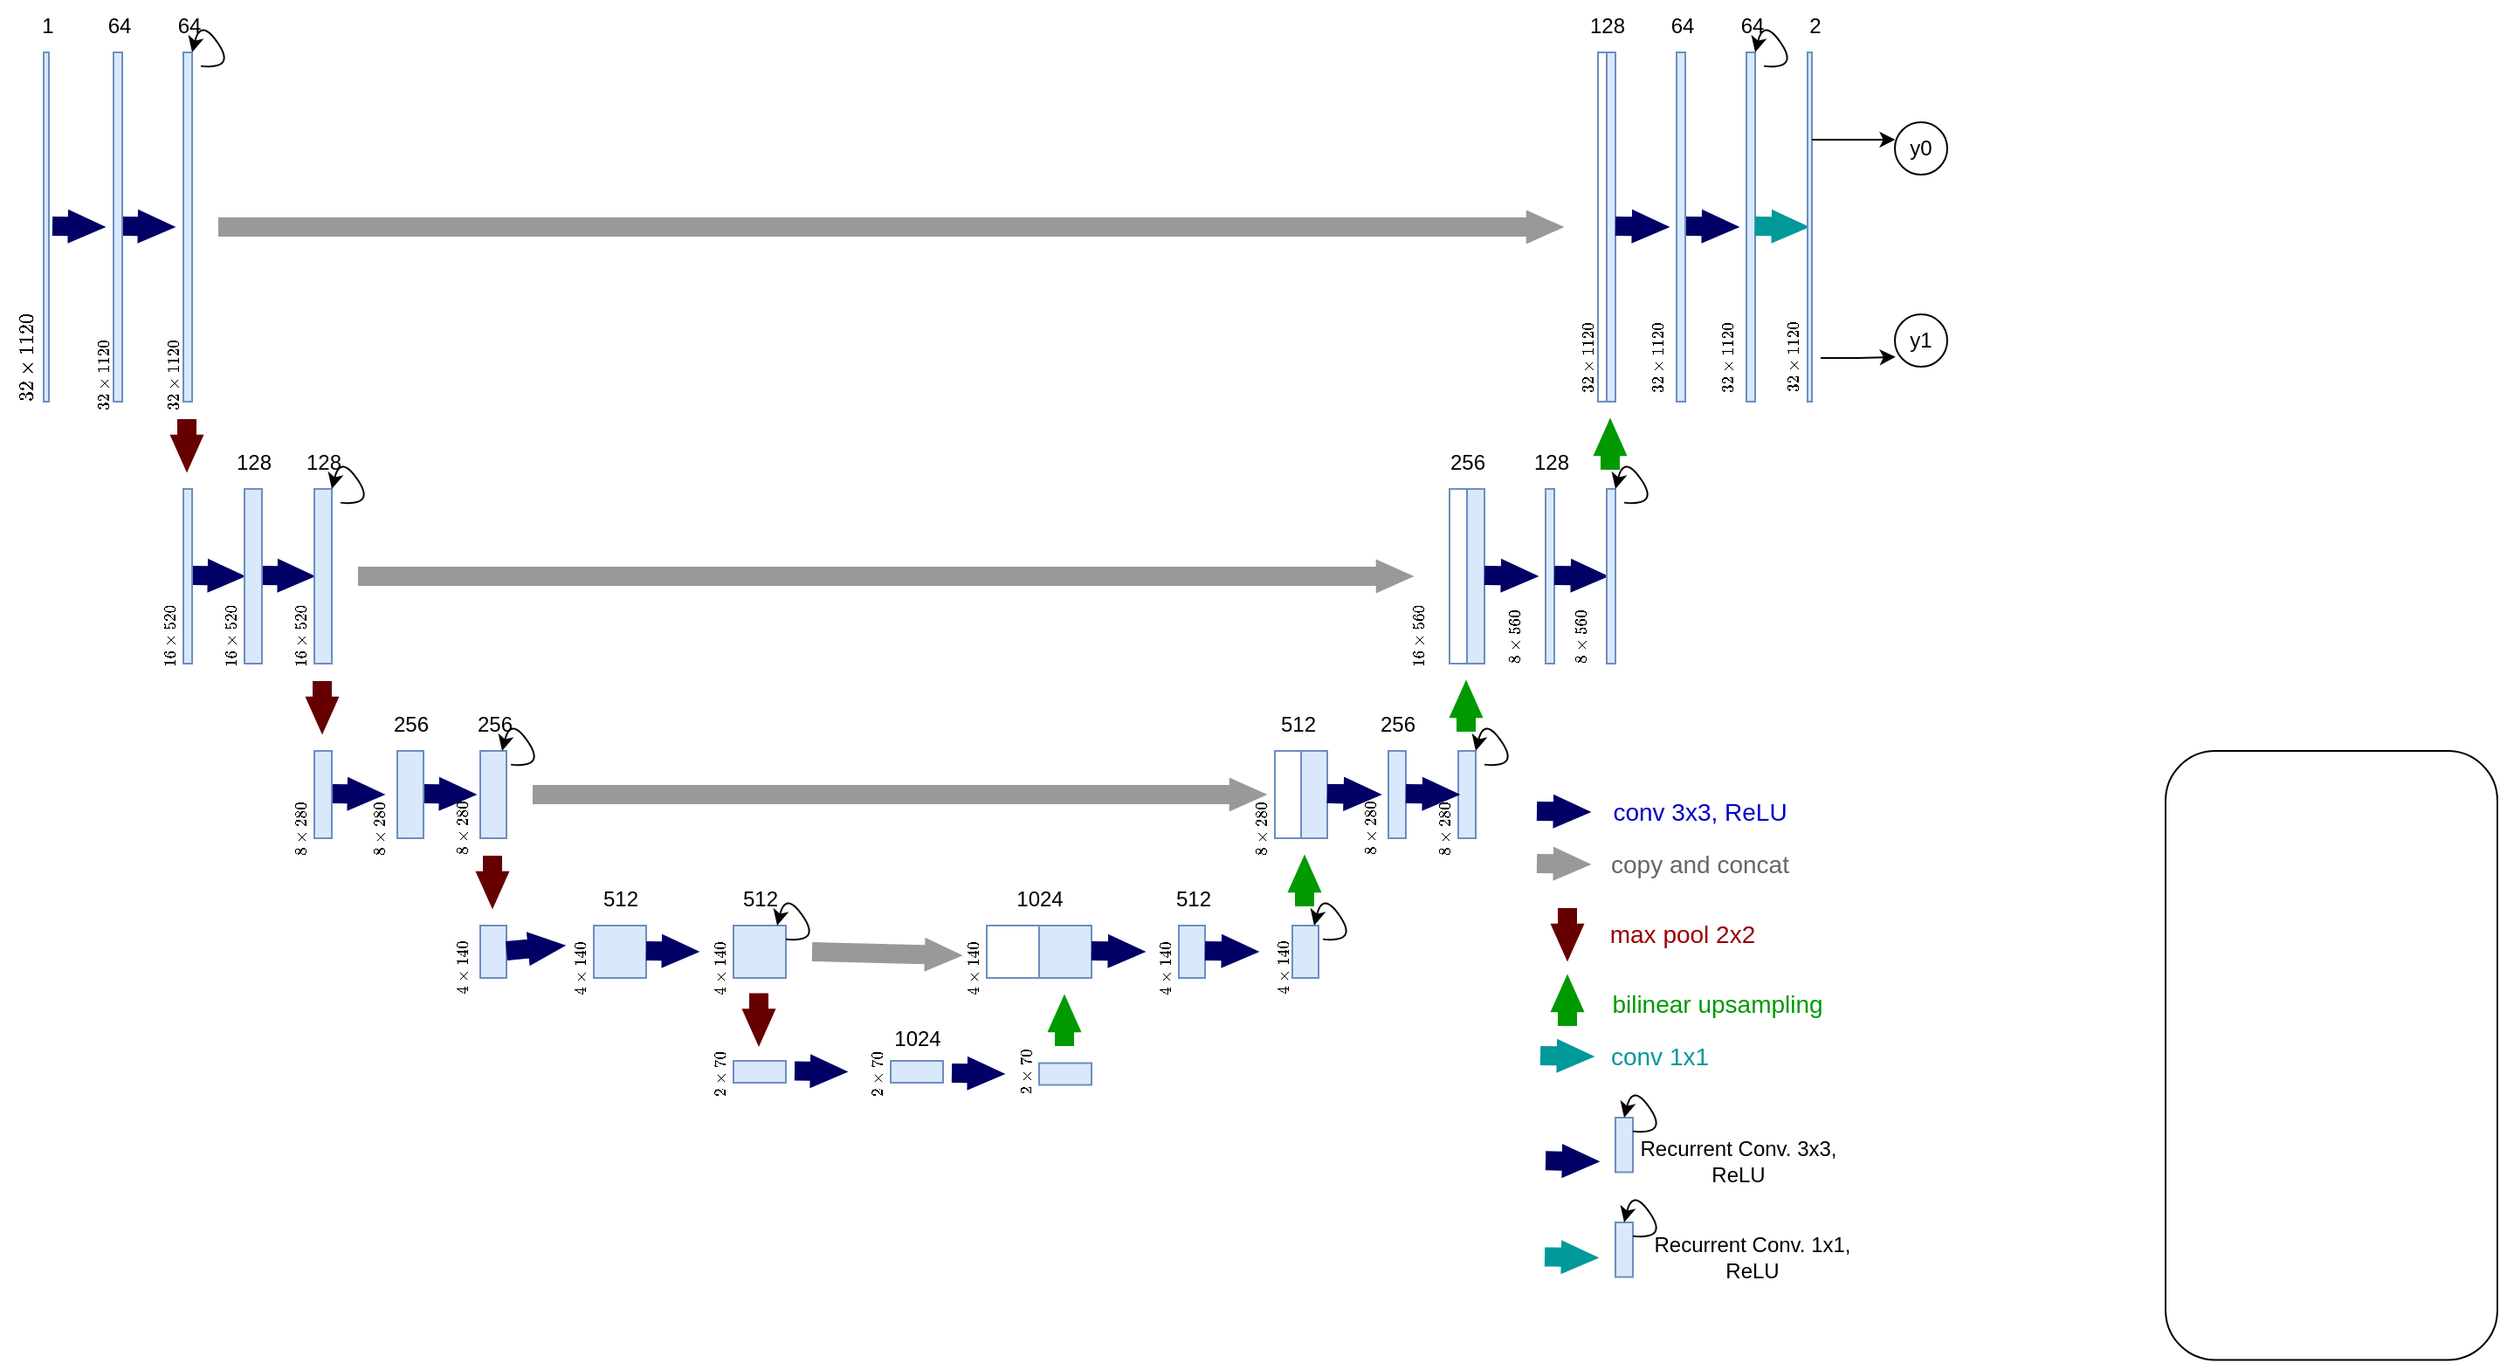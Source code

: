<mxfile>
    <diagram name="Page-1" id="Zg2J0i8kcsBhqcDElQuv">
        <mxGraphModel dx="1601" dy="1181" grid="1" gridSize="10" guides="1" tooltips="1" connect="1" arrows="1" fold="1" page="1" pageScale="1" pageWidth="850" pageHeight="1100" math="1" shadow="0">
            <root>
                <mxCell id="0"/>
                <mxCell id="1" parent="0"/>
                <mxCell id="kov3exJGOiLsOatTBzYe-4" value="&lt;font style=&quot;font-size: 10px;&quot;&gt;$$32 \times 1120$$&lt;/font&gt;" style="text;html=1;align=center;verticalAlign=middle;resizable=0;points=[];autosize=1;strokeColor=none;fillColor=none;rotation=-90;" parent="1" vertex="1">
                    <mxGeometry x="-5" y="240" width="110" height="30" as="geometry"/>
                </mxCell>
                <mxCell id="kov3exJGOiLsOatTBzYe-5" value="1" style="text;html=1;align=center;verticalAlign=middle;resizable=0;points=[];autosize=1;strokeColor=none;fillColor=none;rotation=0;" parent="1" vertex="1">
                    <mxGeometry x="46.5" y="50" width="30" height="30" as="geometry"/>
                </mxCell>
                <mxCell id="kov3exJGOiLsOatTBzYe-10" value="" style="shape=flexArrow;endArrow=classic;html=1;rounded=0;fillColor=#000066;strokeColor=#000066;endWidth=7;endSize=6.38;" parent="1" edge="1">
                    <mxGeometry width="50" height="50" relative="1" as="geometry">
                        <mxPoint x="65" y="179.5" as="sourcePoint"/>
                        <mxPoint x="95" y="180" as="targetPoint"/>
                    </mxGeometry>
                </mxCell>
                <mxCell id="kov3exJGOiLsOatTBzYe-54" value="" style="shape=flexArrow;endArrow=classic;html=1;rounded=0;fillColor=#000066;strokeColor=#000066;endWidth=7;endSize=6.38;entryX=0;entryY=0.5;entryDx=0;entryDy=0;" parent="1" edge="1">
                    <mxGeometry width="50" height="50" relative="1" as="geometry">
                        <mxPoint x="145" y="379.5" as="sourcePoint"/>
                        <mxPoint x="175" y="380" as="targetPoint"/>
                    </mxGeometry>
                </mxCell>
                <mxCell id="kov3exJGOiLsOatTBzYe-59" value="" style="shape=flexArrow;endArrow=classic;html=1;rounded=0;fillColor=#000066;strokeColor=#000066;endWidth=7;endSize=6.38;entryX=0;entryY=0.5;entryDx=0;entryDy=0;" parent="1" edge="1">
                    <mxGeometry width="50" height="50" relative="1" as="geometry">
                        <mxPoint x="225" y="504.5" as="sourcePoint"/>
                        <mxPoint x="255" y="505" as="targetPoint"/>
                    </mxGeometry>
                </mxCell>
                <mxCell id="kov3exJGOiLsOatTBzYe-63" value="" style="shape=flexArrow;endArrow=classic;html=1;rounded=0;fillColor=#660000;strokeColor=#660000;endWidth=7;endSize=6.38;" parent="1" edge="1">
                    <mxGeometry width="50" height="50" relative="1" as="geometry">
                        <mxPoint x="142" y="290" as="sourcePoint"/>
                        <mxPoint x="142" y="320" as="targetPoint"/>
                    </mxGeometry>
                </mxCell>
                <mxCell id="kov3exJGOiLsOatTBzYe-64" value="" style="shape=flexArrow;endArrow=classic;html=1;rounded=0;fillColor=#660000;strokeColor=#660000;endWidth=7;endSize=6.38;" parent="1" edge="1">
                    <mxGeometry width="50" height="50" relative="1" as="geometry">
                        <mxPoint x="219.5" y="440" as="sourcePoint"/>
                        <mxPoint x="219.5" y="470" as="targetPoint"/>
                    </mxGeometry>
                </mxCell>
                <mxCell id="kov3exJGOiLsOatTBzYe-65" value="" style="shape=flexArrow;endArrow=classic;html=1;rounded=0;fillColor=#660000;strokeColor=#660000;endWidth=7;endSize=6.38;" parent="1" edge="1">
                    <mxGeometry width="50" height="50" relative="1" as="geometry">
                        <mxPoint x="317" y="540" as="sourcePoint"/>
                        <mxPoint x="317" y="570" as="targetPoint"/>
                    </mxGeometry>
                </mxCell>
                <mxCell id="kov3exJGOiLsOatTBzYe-66" value="" style="shape=flexArrow;endArrow=classic;html=1;rounded=0;fillColor=#660000;strokeColor=#660000;endWidth=7;endSize=6.38;" parent="1" edge="1">
                    <mxGeometry width="50" height="50" relative="1" as="geometry">
                        <mxPoint x="469.5" y="618.75" as="sourcePoint"/>
                        <mxPoint x="469.5" y="648.75" as="targetPoint"/>
                    </mxGeometry>
                </mxCell>
                <mxCell id="kov3exJGOiLsOatTBzYe-67" value="" style="shape=flexArrow;endArrow=classic;html=1;rounded=0;fillColor=#000066;strokeColor=#000066;endWidth=7;endSize=6.38;entryX=0;entryY=0.5;entryDx=0;entryDy=0;" parent="1" edge="1">
                    <mxGeometry width="50" height="50" relative="1" as="geometry">
                        <mxPoint x="535" y="663.75" as="sourcePoint"/>
                        <mxPoint x="535" y="663.75" as="targetPoint"/>
                    </mxGeometry>
                </mxCell>
                <mxCell id="kov3exJGOiLsOatTBzYe-76" value="" style="shape=flexArrow;endArrow=classic;html=1;rounded=0;fillColor=#999999;strokeColor=#999999;endWidth=7;endSize=6.38;" parent="1" edge="1">
                    <mxGeometry width="50" height="50" relative="1" as="geometry">
                        <mxPoint x="160" y="180" as="sourcePoint"/>
                        <mxPoint x="930" y="180" as="targetPoint"/>
                    </mxGeometry>
                </mxCell>
                <mxCell id="kov3exJGOiLsOatTBzYe-77" value="64" style="text;html=1;align=center;verticalAlign=middle;resizable=0;points=[];autosize=1;strokeColor=none;fillColor=none;rotation=0;" parent="1" vertex="1">
                    <mxGeometry x="122.5" y="50" width="40" height="30" as="geometry"/>
                </mxCell>
                <mxCell id="kov3exJGOiLsOatTBzYe-89" value="128" style="text;html=1;align=center;verticalAlign=middle;resizable=0;points=[];autosize=1;strokeColor=none;fillColor=none;rotation=0;" parent="1" vertex="1">
                    <mxGeometry x="160" y="300" width="40" height="30" as="geometry"/>
                </mxCell>
                <mxCell id="kov3exJGOiLsOatTBzYe-91" value="&lt;div&gt;&lt;font style=&quot;font-size: 8px;&quot;&gt;$$16 \times 520$$&lt;/font&gt;&lt;br&gt;&lt;/div&gt;" style="text;html=1;align=center;verticalAlign=middle;resizable=0;points=[];autosize=1;strokeColor=none;fillColor=none;rotation=-90;" parent="1" vertex="1">
                    <mxGeometry x="95" y="400" width="90" height="30" as="geometry"/>
                </mxCell>
                <mxCell id="kov3exJGOiLsOatTBzYe-92" value="&lt;div&gt;&lt;font style=&quot;font-size: 8px;&quot;&gt;$$8 \times 280$$&lt;/font&gt;&lt;br&gt;&lt;/div&gt;" style="text;html=1;align=center;verticalAlign=middle;resizable=0;points=[];autosize=1;strokeColor=none;fillColor=none;rotation=-90;" parent="1" vertex="1">
                    <mxGeometry x="175" y="510" width="80" height="30" as="geometry"/>
                </mxCell>
                <mxCell id="kov3exJGOiLsOatTBzYe-93" value="256" style="text;html=1;align=center;verticalAlign=middle;resizable=0;points=[];autosize=1;strokeColor=none;fillColor=none;rotation=0;" parent="1" vertex="1">
                    <mxGeometry x="250" y="450" width="40" height="30" as="geometry"/>
                </mxCell>
                <mxCell id="kov3exJGOiLsOatTBzYe-94" value="&lt;div&gt;&lt;font style=&quot;font-size: 8px;&quot;&gt;$$4 \times 140$$&lt;/font&gt;&lt;br&gt;&lt;/div&gt;" style="text;html=1;align=center;verticalAlign=middle;resizable=0;points=[];autosize=1;strokeColor=none;fillColor=none;rotation=-90;" parent="1" vertex="1">
                    <mxGeometry x="267.5" y="590" width="80" height="30" as="geometry"/>
                </mxCell>
                <mxCell id="kov3exJGOiLsOatTBzYe-95" value="512" style="text;html=1;align=center;verticalAlign=middle;resizable=0;points=[];autosize=1;strokeColor=none;fillColor=none;rotation=0;" parent="1" vertex="1">
                    <mxGeometry x="450" y="550" width="40" height="30" as="geometry"/>
                </mxCell>
                <mxCell id="kov3exJGOiLsOatTBzYe-96" value="&lt;div&gt;&lt;font style=&quot;font-size: 8px;&quot;&gt;$$2 \times 70$$&lt;/font&gt;&lt;br&gt;&lt;/div&gt;" style="text;html=1;align=center;verticalAlign=middle;resizable=0;points=[];autosize=1;strokeColor=none;fillColor=none;rotation=-90;" parent="1" vertex="1">
                    <mxGeometry x="415" y="650" width="80" height="30" as="geometry"/>
                </mxCell>
                <mxCell id="kov3exJGOiLsOatTBzYe-101" value="" style="shape=flexArrow;endArrow=classic;html=1;rounded=0;fillColor=#009900;strokeColor=#009900;endWidth=7;endSize=6.38;" parent="1" edge="1">
                    <mxGeometry width="50" height="50" relative="1" as="geometry">
                        <mxPoint x="644.5" y="649" as="sourcePoint"/>
                        <mxPoint x="644.5" y="620" as="targetPoint"/>
                    </mxGeometry>
                </mxCell>
                <mxCell id="kov3exJGOiLsOatTBzYe-102" value="" style="shape=flexArrow;endArrow=classic;html=1;rounded=0;fillColor=#999999;strokeColor=#999999;endWidth=7;endSize=6.38;entryX=0.889;entryY=0.133;entryDx=0;entryDy=0;entryPerimeter=0;" parent="1" target="kov3exJGOiLsOatTBzYe-297" edge="1">
                    <mxGeometry width="50" height="50" relative="1" as="geometry">
                        <mxPoint x="240" y="380" as="sourcePoint"/>
                        <mxPoint x="665" y="380" as="targetPoint"/>
                    </mxGeometry>
                </mxCell>
                <mxCell id="kov3exJGOiLsOatTBzYe-103" value="" style="shape=flexArrow;endArrow=classic;html=1;rounded=0;fillColor=#999999;strokeColor=#999999;endWidth=7;endSize=6.38;" parent="1" edge="1">
                    <mxGeometry width="50" height="50" relative="1" as="geometry">
                        <mxPoint x="340" y="505" as="sourcePoint"/>
                        <mxPoint x="760" y="505" as="targetPoint"/>
                    </mxGeometry>
                </mxCell>
                <mxCell id="kov3exJGOiLsOatTBzYe-104" value="" style="shape=flexArrow;endArrow=classic;html=1;rounded=0;fillColor=#999999;strokeColor=#999999;endWidth=7;endSize=6.38;entryX=0.598;entryY=0.02;entryDx=0;entryDy=0;entryPerimeter=0;" parent="1" target="kov3exJGOiLsOatTBzYe-231" edge="1">
                    <mxGeometry width="50" height="50" relative="1" as="geometry">
                        <mxPoint x="500" y="595" as="sourcePoint"/>
                        <mxPoint x="585" y="601" as="targetPoint"/>
                    </mxGeometry>
                </mxCell>
                <mxCell id="kov3exJGOiLsOatTBzYe-112" value="128" style="text;html=1;align=center;verticalAlign=middle;resizable=0;points=[];autosize=1;strokeColor=none;fillColor=none;rotation=0;" parent="1" vertex="1">
                    <mxGeometry x="200" y="300" width="40" height="30" as="geometry"/>
                </mxCell>
                <mxCell id="kov3exJGOiLsOatTBzYe-114" value="" style="rounded=0;whiteSpace=wrap;html=1;fillColor=#dae8fc;strokeColor=#6c8ebf;" parent="1" vertex="1">
                    <mxGeometry x="60" y="80" width="3" height="200" as="geometry"/>
                </mxCell>
                <mxCell id="kov3exJGOiLsOatTBzYe-116" value="&lt;font style=&quot;font-size: 8px;&quot;&gt;$$32 \times 1120$$&lt;/font&gt;" style="text;html=1;align=center;verticalAlign=middle;resizable=0;points=[];autosize=1;strokeColor=none;fillColor=none;rotation=-90;" parent="1" vertex="1">
                    <mxGeometry x="50" y="250" width="90" height="30" as="geometry"/>
                </mxCell>
                <mxCell id="kov3exJGOiLsOatTBzYe-117" value="" style="shape=flexArrow;endArrow=classic;html=1;rounded=0;fillColor=#000066;strokeColor=#000066;endWidth=7;endSize=6.38;" parent="1" edge="1">
                    <mxGeometry width="50" height="50" relative="1" as="geometry">
                        <mxPoint x="105" y="179.5" as="sourcePoint"/>
                        <mxPoint x="135" y="180" as="targetPoint"/>
                    </mxGeometry>
                </mxCell>
                <mxCell id="kov3exJGOiLsOatTBzYe-118" value="" style="rounded=0;whiteSpace=wrap;html=1;fillColor=#dae8fc;strokeColor=#6c8ebf;" parent="1" vertex="1">
                    <mxGeometry x="100" y="80" width="5" height="200" as="geometry"/>
                </mxCell>
                <mxCell id="kov3exJGOiLsOatTBzYe-146" value="" style="rounded=0;whiteSpace=wrap;html=1;fillColor=#FFFFFF;strokeColor=#6c8ebf;" parent="1" vertex="1">
                    <mxGeometry x="950" y="80" width="5" height="200" as="geometry"/>
                </mxCell>
                <mxCell id="kov3exJGOiLsOatTBzYe-147" value="&lt;font style=&quot;font-size: 8px;&quot;&gt;$$32 \times 1120$$&lt;/font&gt;" style="text;html=1;align=center;verticalAlign=middle;resizable=0;points=[];autosize=1;strokeColor=none;fillColor=none;rotation=-90;" parent="1" vertex="1">
                    <mxGeometry x="90" y="250" width="90" height="30" as="geometry"/>
                </mxCell>
                <mxCell id="kov3exJGOiLsOatTBzYe-148" value="" style="shape=flexArrow;endArrow=classic;html=1;rounded=0;fillColor=#000066;strokeColor=#000066;endWidth=7;endSize=6.38;entryX=0;entryY=0.5;entryDx=0;entryDy=0;" parent="1" edge="1">
                    <mxGeometry width="50" height="50" relative="1" as="geometry">
                        <mxPoint x="185" y="379.5" as="sourcePoint"/>
                        <mxPoint x="215" y="380" as="targetPoint"/>
                    </mxGeometry>
                </mxCell>
                <mxCell id="kov3exJGOiLsOatTBzYe-149" value="" style="rounded=0;whiteSpace=wrap;html=1;fillColor=#dae8fc;strokeColor=#6c8ebf;" parent="1" vertex="1">
                    <mxGeometry x="175" y="330" width="10" height="100" as="geometry"/>
                </mxCell>
                <mxCell id="kov3exJGOiLsOatTBzYe-150" value="&lt;div&gt;&lt;font style=&quot;font-size: 8px;&quot;&gt;$$16 \times 520$$&lt;/font&gt;&lt;br&gt;&lt;/div&gt;" style="text;html=1;align=center;verticalAlign=middle;resizable=0;points=[];autosize=1;strokeColor=none;fillColor=none;rotation=-90;" parent="1" vertex="1">
                    <mxGeometry x="130" y="400" width="90" height="30" as="geometry"/>
                </mxCell>
                <mxCell id="kov3exJGOiLsOatTBzYe-152" value="" style="rounded=0;whiteSpace=wrap;html=1;fillColor=#dae8fc;strokeColor=#6c8ebf;" parent="1" vertex="1">
                    <mxGeometry x="830" y="480" width="10" height="50" as="geometry"/>
                </mxCell>
                <mxCell id="kov3exJGOiLsOatTBzYe-153" value="&lt;div&gt;&lt;font style=&quot;font-size: 8px;&quot;&gt;$$16 \times 520$$&lt;/font&gt;&lt;br&gt;&lt;/div&gt;" style="text;html=1;align=center;verticalAlign=middle;resizable=0;points=[];autosize=1;strokeColor=none;fillColor=none;rotation=-90;" parent="1" vertex="1">
                    <mxGeometry x="170" y="400" width="90" height="30" as="geometry"/>
                </mxCell>
                <mxCell id="kov3exJGOiLsOatTBzYe-168" value="" style="shape=flexArrow;endArrow=classic;html=1;rounded=0;fillColor=#000066;strokeColor=#000066;endWidth=7;endSize=6.38;entryX=0;entryY=0.5;entryDx=0;entryDy=0;" parent="1" edge="1">
                    <mxGeometry width="50" height="50" relative="1" as="geometry">
                        <mxPoint x="277.5" y="504.5" as="sourcePoint"/>
                        <mxPoint x="307.5" y="505" as="targetPoint"/>
                    </mxGeometry>
                </mxCell>
                <mxCell id="kov3exJGOiLsOatTBzYe-169" value="" style="rounded=0;whiteSpace=wrap;html=1;fillColor=#dae8fc;strokeColor=#6c8ebf;" parent="1" vertex="1">
                    <mxGeometry x="262.5" y="480" width="15" height="50" as="geometry"/>
                </mxCell>
                <mxCell id="kov3exJGOiLsOatTBzYe-172" value="256" style="text;html=1;align=center;verticalAlign=middle;resizable=0;points=[];autosize=1;strokeColor=none;fillColor=none;rotation=0;" parent="1" vertex="1">
                    <mxGeometry x="297.5" y="450" width="40" height="30" as="geometry"/>
                </mxCell>
                <mxCell id="kov3exJGOiLsOatTBzYe-173" value="&lt;div&gt;&lt;font style=&quot;font-size: 8px;&quot;&gt;$$8 \times 280$$&lt;/font&gt;&lt;br&gt;&lt;/div&gt;" style="text;html=1;align=center;verticalAlign=middle;resizable=0;points=[];autosize=1;strokeColor=none;fillColor=none;rotation=-90;" parent="1" vertex="1">
                    <mxGeometry x="220" y="510" width="80" height="30" as="geometry"/>
                </mxCell>
                <mxCell id="kov3exJGOiLsOatTBzYe-176" value="" style="rounded=0;whiteSpace=wrap;html=1;fillColor=#dae8fc;strokeColor=#6c8ebf;" parent="1" vertex="1">
                    <mxGeometry x="140" y="330" width="5" height="100" as="geometry"/>
                </mxCell>
                <mxCell id="kov3exJGOiLsOatTBzYe-177" value="" style="rounded=0;whiteSpace=wrap;html=1;fillColor=#dae8fc;strokeColor=#6c8ebf;" parent="1" vertex="1">
                    <mxGeometry x="215" y="480" width="10" height="50" as="geometry"/>
                </mxCell>
                <mxCell id="kov3exJGOiLsOatTBzYe-189" value="&lt;div&gt;&lt;font style=&quot;font-size: 8px;&quot;&gt;$$8 \times 280$$&lt;/font&gt;&lt;br&gt;&lt;/div&gt;" style="text;html=1;align=center;verticalAlign=middle;resizable=0;points=[];autosize=1;strokeColor=none;fillColor=none;rotation=-90;" parent="1" vertex="1">
                    <mxGeometry x="267.5" y="510" width="80" height="30" as="geometry"/>
                </mxCell>
                <mxCell id="kov3exJGOiLsOatTBzYe-190" value="" style="rounded=0;whiteSpace=wrap;html=1;fillColor=#dae8fc;strokeColor=#6c8ebf;" parent="1" vertex="1">
                    <mxGeometry x="310" y="480" width="15" height="50" as="geometry"/>
                </mxCell>
                <mxCell id="kov3exJGOiLsOatTBzYe-191" value="64" style="text;html=1;align=center;verticalAlign=middle;resizable=0;points=[];autosize=1;strokeColor=none;fillColor=none;rotation=0;" parent="1" vertex="1">
                    <mxGeometry x="82.5" y="50" width="40" height="30" as="geometry"/>
                </mxCell>
                <mxCell id="kov3exJGOiLsOatTBzYe-192" value="" style="rounded=0;whiteSpace=wrap;html=1;fillColor=#dae8fc;strokeColor=#6c8ebf;" parent="1" vertex="1">
                    <mxGeometry x="310" y="580" width="15" height="30" as="geometry"/>
                </mxCell>
                <mxCell id="kov3exJGOiLsOatTBzYe-45" value="" style="rounded=0;whiteSpace=wrap;html=1;fillColor=#dae8fc;strokeColor=#6c8ebf;" parent="1" vertex="1">
                    <mxGeometry x="375" y="580" width="30" height="30" as="geometry"/>
                </mxCell>
                <mxCell id="kov3exJGOiLsOatTBzYe-195" value="" style="shape=flexArrow;endArrow=classic;html=1;rounded=0;fillColor=#000066;strokeColor=#000066;endWidth=7;endSize=6.38;entryX=0.67;entryY=-0.053;entryDx=0;entryDy=0;entryPerimeter=0;" parent="1" target="kov3exJGOiLsOatTBzYe-260" edge="1">
                    <mxGeometry width="50" height="50" relative="1" as="geometry">
                        <mxPoint x="325" y="594.5" as="sourcePoint"/>
                        <mxPoint x="355" y="595" as="targetPoint"/>
                    </mxGeometry>
                </mxCell>
                <mxCell id="kov3exJGOiLsOatTBzYe-197" value="" style="shape=flexArrow;endArrow=classic;html=1;rounded=0;fillColor=#000066;strokeColor=#000066;endWidth=7;endSize=6.38;entryX=0;entryY=0.5;entryDx=0;entryDy=0;" parent="1" edge="1">
                    <mxGeometry width="50" height="50" relative="1" as="geometry">
                        <mxPoint x="405" y="594.5" as="sourcePoint"/>
                        <mxPoint x="435" y="595" as="targetPoint"/>
                    </mxGeometry>
                </mxCell>
                <mxCell id="kov3exJGOiLsOatTBzYe-198" value="512" style="text;html=1;align=center;verticalAlign=middle;resizable=0;points=[];autosize=1;strokeColor=none;fillColor=none;rotation=0;" parent="1" vertex="1">
                    <mxGeometry x="370" y="550" width="40" height="30" as="geometry"/>
                </mxCell>
                <mxCell id="kov3exJGOiLsOatTBzYe-200" value="" style="rounded=0;whiteSpace=wrap;html=1;fillColor=#dae8fc;strokeColor=#6c8ebf;" parent="1" vertex="1">
                    <mxGeometry x="455" y="657.5" width="30" height="12.5" as="geometry"/>
                </mxCell>
                <mxCell id="kov3exJGOiLsOatTBzYe-215" value="" style="shape=flexArrow;endArrow=classic;html=1;rounded=0;fillColor=#000066;strokeColor=#000066;endWidth=7;endSize=6.38;entryX=0;entryY=0.5;entryDx=0;entryDy=0;" parent="1" edge="1">
                    <mxGeometry width="50" height="50" relative="1" as="geometry">
                        <mxPoint x="490" y="663.25" as="sourcePoint"/>
                        <mxPoint x="520" y="663.75" as="targetPoint"/>
                    </mxGeometry>
                </mxCell>
                <mxCell id="kov3exJGOiLsOatTBzYe-219" value="" style="shape=flexArrow;endArrow=classic;html=1;rounded=0;fillColor=#000066;strokeColor=#000066;endWidth=7;endSize=6.38;entryX=0;entryY=0.5;entryDx=0;entryDy=0;" parent="1" edge="1">
                    <mxGeometry width="50" height="50" relative="1" as="geometry">
                        <mxPoint x="625" y="661.88" as="sourcePoint"/>
                        <mxPoint x="625" y="661.88" as="targetPoint"/>
                    </mxGeometry>
                </mxCell>
                <mxCell id="kov3exJGOiLsOatTBzYe-220" value="" style="rounded=0;whiteSpace=wrap;html=1;fillColor=#dae8fc;strokeColor=#6c8ebf;" parent="1" vertex="1">
                    <mxGeometry x="545" y="657.5" width="30" height="12.5" as="geometry"/>
                </mxCell>
                <mxCell id="kov3exJGOiLsOatTBzYe-221" value="" style="shape=flexArrow;endArrow=classic;html=1;rounded=0;fillColor=#000066;strokeColor=#000066;endWidth=7;endSize=6.38;entryX=0;entryY=0.5;entryDx=0;entryDy=0;" parent="1" edge="1">
                    <mxGeometry width="50" height="50" relative="1" as="geometry">
                        <mxPoint x="580" y="664.5" as="sourcePoint"/>
                        <mxPoint x="610" y="665" as="targetPoint"/>
                    </mxGeometry>
                </mxCell>
                <mxCell id="kov3exJGOiLsOatTBzYe-226" value="" style="rounded=0;whiteSpace=wrap;html=1;fillColor=#dae8fc;strokeColor=#6c8ebf;" parent="1" vertex="1">
                    <mxGeometry x="630" y="658.75" width="30" height="12.5" as="geometry"/>
                </mxCell>
                <mxCell id="kov3exJGOiLsOatTBzYe-228" value="1024" style="text;html=1;align=center;verticalAlign=middle;resizable=0;points=[];autosize=1;strokeColor=none;fillColor=none;rotation=0;" parent="1" vertex="1">
                    <mxGeometry x="535" y="630" width="50" height="30" as="geometry"/>
                </mxCell>
                <mxCell id="kov3exJGOiLsOatTBzYe-231" value="&lt;div&gt;&lt;font style=&quot;font-size: 8px;&quot;&gt;$$4 \times 140$$&lt;/font&gt;&lt;br&gt;&lt;/div&gt;" style="text;html=1;align=center;verticalAlign=middle;resizable=0;points=[];autosize=1;strokeColor=none;fillColor=none;rotation=-90;" parent="1" vertex="1">
                    <mxGeometry x="560" y="590" width="80" height="30" as="geometry"/>
                </mxCell>
                <mxCell id="kov3exJGOiLsOatTBzYe-233" value="" style="rounded=0;whiteSpace=wrap;html=1;fillColor=#FFFFFF;strokeColor=#6c8ebf;" parent="1" vertex="1">
                    <mxGeometry x="600" y="580" width="30" height="30" as="geometry"/>
                </mxCell>
                <mxCell id="kov3exJGOiLsOatTBzYe-243" value="1024" style="text;html=1;align=center;verticalAlign=middle;resizable=0;points=[];autosize=1;strokeColor=none;fillColor=none;rotation=0;" parent="1" vertex="1">
                    <mxGeometry x="605" y="550" width="50" height="30" as="geometry"/>
                </mxCell>
                <mxCell id="kov3exJGOiLsOatTBzYe-240" value="" style="rounded=0;whiteSpace=wrap;html=1;fillColor=#dae8fc;strokeColor=#6c8ebf;" parent="1" vertex="1">
                    <mxGeometry x="710" y="580" width="15" height="30" as="geometry"/>
                </mxCell>
                <mxCell id="kov3exJGOiLsOatTBzYe-249" value="" style="rounded=0;whiteSpace=wrap;html=1;fillColor=#dae8fc;strokeColor=#6c8ebf;" parent="1" vertex="1">
                    <mxGeometry x="775" y="580" width="15" height="30" as="geometry"/>
                </mxCell>
                <mxCell id="kov3exJGOiLsOatTBzYe-250" value="" style="shape=flexArrow;endArrow=classic;html=1;rounded=0;fillColor=#009900;strokeColor=#009900;endWidth=7;endSize=6.38;" parent="1" edge="1">
                    <mxGeometry width="50" height="50" relative="1" as="geometry">
                        <mxPoint x="782" y="569" as="sourcePoint"/>
                        <mxPoint x="782" y="540" as="targetPoint"/>
                    </mxGeometry>
                </mxCell>
                <mxCell id="kov3exJGOiLsOatTBzYe-252" value="" style="rounded=0;whiteSpace=wrap;html=1;fillColor=#FFFFFF;strokeColor=#6c8ebf;" parent="1" vertex="1">
                    <mxGeometry x="765" y="480" width="15" height="50" as="geometry"/>
                </mxCell>
                <mxCell id="kov3exJGOiLsOatTBzYe-253" value="" style="rounded=0;whiteSpace=wrap;html=1;fillColor=#dae8fc;strokeColor=#6c8ebf;" parent="1" vertex="1">
                    <mxGeometry x="780" y="480" width="15" height="50" as="geometry"/>
                </mxCell>
                <mxCell id="kov3exJGOiLsOatTBzYe-254" value="512" style="text;html=1;align=center;verticalAlign=middle;resizable=0;points=[];autosize=1;strokeColor=none;fillColor=none;rotation=0;" parent="1" vertex="1">
                    <mxGeometry x="757.5" y="450" width="40" height="30" as="geometry"/>
                </mxCell>
                <mxCell id="kov3exJGOiLsOatTBzYe-256" value="&lt;div&gt;&lt;font style=&quot;font-size: 8px;&quot;&gt;$$8 \times 280$$&lt;/font&gt;&lt;br&gt;&lt;/div&gt;" style="text;html=1;align=center;verticalAlign=middle;resizable=0;points=[];autosize=1;strokeColor=none;fillColor=none;rotation=-90;strokeWidth=1;" parent="1" vertex="1">
                    <mxGeometry x="725" y="510" width="80" height="30" as="geometry"/>
                </mxCell>
                <mxCell id="kov3exJGOiLsOatTBzYe-257" value="&lt;div&gt;&lt;font style=&quot;font-size: 8px;&quot;&gt;$$2 \times 70$$&lt;/font&gt;&lt;br&gt;&lt;/div&gt;" style="text;html=1;align=center;verticalAlign=middle;resizable=0;points=[];autosize=1;strokeColor=none;fillColor=none;rotation=-90;" parent="1" vertex="1">
                    <mxGeometry x="505" y="650" width="80" height="30" as="geometry"/>
                </mxCell>
                <mxCell id="kov3exJGOiLsOatTBzYe-258" value="&lt;div&gt;&lt;font style=&quot;font-size: 8px;&quot;&gt;$$2 \times 70$$&lt;/font&gt;&lt;br&gt;&lt;/div&gt;" style="text;html=1;align=center;verticalAlign=middle;resizable=0;points=[];autosize=1;strokeColor=none;fillColor=none;rotation=-90;" parent="1" vertex="1">
                    <mxGeometry x="590" y="648.75" width="80" height="30" as="geometry"/>
                </mxCell>
                <mxCell id="kov3exJGOiLsOatTBzYe-260" value="&lt;div&gt;&lt;font style=&quot;font-size: 8px;&quot;&gt;$$4 \times 140$$&lt;/font&gt;&lt;br&gt;&lt;/div&gt;" style="text;html=1;align=center;verticalAlign=middle;resizable=0;points=[];autosize=1;strokeColor=none;fillColor=none;rotation=-90;" parent="1" vertex="1">
                    <mxGeometry x="335" y="590" width="80" height="30" as="geometry"/>
                </mxCell>
                <mxCell id="kov3exJGOiLsOatTBzYe-265" value="&lt;div&gt;&lt;font style=&quot;font-size: 8px;&quot;&gt;$$4 \times 140$$&lt;/font&gt;&lt;br&gt;&lt;/div&gt;" style="text;html=1;align=center;verticalAlign=middle;resizable=0;points=[];autosize=1;strokeColor=none;fillColor=none;rotation=-90;" parent="1" vertex="1">
                    <mxGeometry x="415" y="590" width="80" height="30" as="geometry"/>
                </mxCell>
                <mxCell id="kov3exJGOiLsOatTBzYe-196" value="" style="rounded=0;whiteSpace=wrap;html=1;fillColor=#dae8fc;strokeColor=#6c8ebf;" parent="1" vertex="1">
                    <mxGeometry x="455" y="580" width="30" height="30" as="geometry"/>
                </mxCell>
                <mxCell id="kov3exJGOiLsOatTBzYe-275" value="&lt;div&gt;&lt;font style=&quot;font-size: 8px;&quot;&gt;$$4 \times 140$$&lt;/font&gt;&lt;br&gt;&lt;/div&gt;" style="text;html=1;align=center;verticalAlign=middle;resizable=0;points=[];autosize=1;strokeColor=none;fillColor=none;rotation=-90;" parent="1" vertex="1">
                    <mxGeometry x="670" y="590" width="80" height="30" as="geometry"/>
                </mxCell>
                <mxCell id="kov3exJGOiLsOatTBzYe-276" value="" style="rounded=0;whiteSpace=wrap;html=1;fillColor=#dae8fc;strokeColor=#6c8ebf;" parent="1" vertex="1">
                    <mxGeometry x="215" y="330" width="10" height="100" as="geometry"/>
                </mxCell>
                <mxCell id="kov3exJGOiLsOatTBzYe-277" value="&lt;div&gt;&lt;font style=&quot;font-size: 8px;&quot;&gt;$$8 \times 280$$&lt;/font&gt;&lt;br&gt;&lt;/div&gt;" style="text;html=1;align=center;verticalAlign=middle;resizable=0;points=[];autosize=1;strokeColor=none;fillColor=none;rotation=-90;" parent="1" vertex="1">
                    <mxGeometry x="787.5" y="510" width="80" height="30" as="geometry"/>
                </mxCell>
                <mxCell id="kov3exJGOiLsOatTBzYe-278" value="256" style="text;html=1;align=center;verticalAlign=middle;resizable=0;points=[];autosize=1;strokeColor=none;fillColor=none;rotation=0;" parent="1" vertex="1">
                    <mxGeometry x="815" y="450" width="40" height="30" as="geometry"/>
                </mxCell>
                <mxCell id="kov3exJGOiLsOatTBzYe-279" value="" style="shape=flexArrow;endArrow=classic;html=1;rounded=0;fillColor=#000066;strokeColor=#000066;endWidth=7;endSize=6.38;entryX=0;entryY=0.5;entryDx=0;entryDy=0;" parent="1" edge="1">
                    <mxGeometry width="50" height="50" relative="1" as="geometry">
                        <mxPoint x="795" y="504.5" as="sourcePoint"/>
                        <mxPoint x="825.5" y="505" as="targetPoint"/>
                    </mxGeometry>
                </mxCell>
                <mxCell id="kov3exJGOiLsOatTBzYe-280" value="" style="rounded=0;whiteSpace=wrap;html=1;fillColor=#dae8fc;strokeColor=#6c8ebf;" parent="1" vertex="1">
                    <mxGeometry x="870" y="480" width="10" height="50" as="geometry"/>
                </mxCell>
                <mxCell id="kov3exJGOiLsOatTBzYe-281" value="&lt;div&gt;&lt;font style=&quot;font-size: 8px;&quot;&gt;$$8 \times 280$$&lt;/font&gt;&lt;br&gt;&lt;/div&gt;" style="text;html=1;align=center;verticalAlign=middle;resizable=0;points=[];autosize=1;strokeColor=none;fillColor=none;rotation=-90;" parent="1" vertex="1">
                    <mxGeometry x="830" y="510" width="80" height="30" as="geometry"/>
                </mxCell>
                <mxCell id="kov3exJGOiLsOatTBzYe-282" value="" style="shape=flexArrow;endArrow=classic;html=1;rounded=0;fillColor=#000066;strokeColor=#000066;endWidth=7;endSize=6.38;entryX=0;entryY=0.5;entryDx=0;entryDy=0;" parent="1" edge="1">
                    <mxGeometry width="50" height="50" relative="1" as="geometry">
                        <mxPoint x="840" y="504.5" as="sourcePoint"/>
                        <mxPoint x="870.5" y="505" as="targetPoint"/>
                    </mxGeometry>
                </mxCell>
                <mxCell id="kov3exJGOiLsOatTBzYe-284" value="" style="shape=flexArrow;endArrow=classic;html=1;rounded=0;fillColor=#000066;strokeColor=#000066;endWidth=7;endSize=6.38;entryX=0;entryY=0.5;entryDx=0;entryDy=0;" parent="1" target="kov3exJGOiLsOatTBzYe-230" edge="1">
                    <mxGeometry width="50" height="50" relative="1" as="geometry">
                        <mxPoint x="655" y="594.5" as="sourcePoint"/>
                        <mxPoint x="685.5" y="595" as="targetPoint"/>
                    </mxGeometry>
                </mxCell>
                <mxCell id="kov3exJGOiLsOatTBzYe-230" value="" style="rounded=0;whiteSpace=wrap;html=1;fillColor=#dae8fc;strokeColor=#6c8ebf;" parent="1" vertex="1">
                    <mxGeometry x="630" y="580" width="30" height="30" as="geometry"/>
                </mxCell>
                <mxCell id="kov3exJGOiLsOatTBzYe-287" value="" style="shape=flexArrow;endArrow=classic;html=1;rounded=0;fillColor=#000066;strokeColor=#000066;endWidth=7;endSize=6.38;entryX=0;entryY=0.5;entryDx=0;entryDy=0;" parent="1" edge="1">
                    <mxGeometry width="50" height="50" relative="1" as="geometry">
                        <mxPoint x="660" y="594.5" as="sourcePoint"/>
                        <mxPoint x="690.5" y="595" as="targetPoint"/>
                    </mxGeometry>
                </mxCell>
                <mxCell id="kov3exJGOiLsOatTBzYe-289" value="&lt;div&gt;&lt;font style=&quot;font-size: 8px;&quot;&gt;$$4 \times 140$$&lt;/font&gt;&lt;br&gt;&lt;/div&gt;" style="text;html=1;align=center;verticalAlign=middle;resizable=0;points=[];autosize=1;strokeColor=none;fillColor=none;rotation=-90;" parent="1" vertex="1">
                    <mxGeometry x="737.5" y="590" width="80" height="30" as="geometry"/>
                </mxCell>
                <mxCell id="kov3exJGOiLsOatTBzYe-290" value="" style="shape=flexArrow;endArrow=classic;html=1;rounded=0;fillColor=#000066;strokeColor=#000066;endWidth=7;endSize=6.38;entryX=0;entryY=0.5;entryDx=0;entryDy=0;" parent="1" edge="1">
                    <mxGeometry width="50" height="50" relative="1" as="geometry">
                        <mxPoint x="725" y="594.5" as="sourcePoint"/>
                        <mxPoint x="755.5" y="595" as="targetPoint"/>
                    </mxGeometry>
                </mxCell>
                <mxCell id="kov3exJGOiLsOatTBzYe-291" value="512" style="text;html=1;align=center;verticalAlign=middle;resizable=0;points=[];autosize=1;strokeColor=none;fillColor=none;rotation=0;" parent="1" vertex="1">
                    <mxGeometry x="697.5" y="550" width="40" height="30" as="geometry"/>
                </mxCell>
                <mxCell id="kov3exJGOiLsOatTBzYe-293" value="" style="shape=flexArrow;endArrow=classic;html=1;rounded=0;fillColor=#009900;strokeColor=#009900;endWidth=7;endSize=6.38;" parent="1" edge="1">
                    <mxGeometry width="50" height="50" relative="1" as="geometry">
                        <mxPoint x="874.5" y="469" as="sourcePoint"/>
                        <mxPoint x="874.5" y="440" as="targetPoint"/>
                    </mxGeometry>
                </mxCell>
                <mxCell id="kov3exJGOiLsOatTBzYe-294" value="" style="rounded=0;whiteSpace=wrap;html=1;fillColor=#FFFFFF;strokeColor=#6c8ebf;" parent="1" vertex="1">
                    <mxGeometry x="865" y="330" width="10" height="100" as="geometry"/>
                </mxCell>
                <mxCell id="kov3exJGOiLsOatTBzYe-295" value="" style="rounded=0;whiteSpace=wrap;html=1;fillColor=#dae8fc;strokeColor=#6c8ebf;" parent="1" vertex="1">
                    <mxGeometry x="875" y="330" width="10" height="100" as="geometry"/>
                </mxCell>
                <mxCell id="kov3exJGOiLsOatTBzYe-296" value="256" style="text;html=1;align=center;verticalAlign=middle;resizable=0;points=[];autosize=1;strokeColor=none;fillColor=none;rotation=0;" parent="1" vertex="1">
                    <mxGeometry x="855" y="300" width="40" height="30" as="geometry"/>
                </mxCell>
                <mxCell id="kov3exJGOiLsOatTBzYe-297" value="&lt;div&gt;&lt;font style=&quot;font-size: 8px;&quot;&gt;$$16 \times 560$$&lt;/font&gt;&lt;br&gt;&lt;/div&gt;" style="text;html=1;align=center;verticalAlign=middle;resizable=0;points=[];autosize=1;strokeColor=none;fillColor=none;rotation=-90;" parent="1" vertex="1">
                    <mxGeometry x="810" y="400" width="90" height="30" as="geometry"/>
                </mxCell>
                <mxCell id="kov3exJGOiLsOatTBzYe-298" value="" style="shape=flexArrow;endArrow=classic;html=1;rounded=0;fillColor=#000066;strokeColor=#000066;endWidth=7;endSize=6.38;entryX=0;entryY=0.5;entryDx=0;entryDy=0;" parent="1" edge="1">
                    <mxGeometry width="50" height="50" relative="1" as="geometry">
                        <mxPoint x="885" y="379.5" as="sourcePoint"/>
                        <mxPoint x="915.5" y="380" as="targetPoint"/>
                    </mxGeometry>
                </mxCell>
                <mxCell id="kov3exJGOiLsOatTBzYe-302" value="&lt;div&gt;&lt;font style=&quot;font-size: 8px;&quot;&gt;$$8 \times 560$$&lt;/font&gt;&lt;br&gt;&lt;/div&gt;" style="text;html=1;align=center;verticalAlign=middle;resizable=0;points=[];autosize=1;strokeColor=none;fillColor=none;rotation=-90;" parent="1" vertex="1">
                    <mxGeometry x="870" y="400" width="80" height="30" as="geometry"/>
                </mxCell>
                <mxCell id="kov3exJGOiLsOatTBzYe-309" value="" style="rounded=0;whiteSpace=wrap;html=1;fillColor=#dae8fc;strokeColor=#6c8ebf;" parent="1" vertex="1">
                    <mxGeometry x="920" y="330" width="5" height="100" as="geometry"/>
                </mxCell>
                <mxCell id="kov3exJGOiLsOatTBzYe-311" value="128" style="text;html=1;align=center;verticalAlign=middle;resizable=0;points=[];autosize=1;strokeColor=none;fillColor=none;rotation=0;" parent="1" vertex="1">
                    <mxGeometry x="902.5" y="300" width="40" height="30" as="geometry"/>
                </mxCell>
                <mxCell id="kov3exJGOiLsOatTBzYe-312" value="" style="shape=flexArrow;endArrow=classic;html=1;rounded=0;fillColor=#000066;strokeColor=#000066;endWidth=7;endSize=6.38;entryX=0;entryY=0.5;entryDx=0;entryDy=0;" parent="1" edge="1">
                    <mxGeometry width="50" height="50" relative="1" as="geometry">
                        <mxPoint x="925" y="379.5" as="sourcePoint"/>
                        <mxPoint x="955.5" y="380" as="targetPoint"/>
                    </mxGeometry>
                </mxCell>
                <mxCell id="kov3exJGOiLsOatTBzYe-321" value="&lt;div style=&quot;font-size: 8px;&quot;&gt;$$8 \times 560$$&lt;br&gt;&lt;/div&gt;" style="text;html=1;align=center;verticalAlign=middle;resizable=0;points=[];autosize=1;strokeColor=none;fillColor=none;rotation=-90;" parent="1" vertex="1">
                    <mxGeometry x="905" y="405" width="80" height="20" as="geometry"/>
                </mxCell>
                <mxCell id="kov3exJGOiLsOatTBzYe-322" value="" style="rounded=0;whiteSpace=wrap;html=1;fillColor=#dae8fc;strokeColor=#6c8ebf;" parent="1" vertex="1">
                    <mxGeometry x="955" y="330" width="5" height="100" as="geometry"/>
                </mxCell>
                <mxCell id="kov3exJGOiLsOatTBzYe-326" value="" style="rounded=0;whiteSpace=wrap;html=1;fillColor=#dae8fc;strokeColor=#6c8ebf;" parent="1" vertex="1">
                    <mxGeometry x="955" y="80" width="5" height="200" as="geometry"/>
                </mxCell>
                <mxCell id="kov3exJGOiLsOatTBzYe-327" value="" style="shape=flexArrow;endArrow=classic;html=1;rounded=0;fillColor=#009900;strokeColor=#009900;endWidth=7;endSize=6.38;" parent="1" edge="1">
                    <mxGeometry width="50" height="50" relative="1" as="geometry">
                        <mxPoint x="957" y="319" as="sourcePoint"/>
                        <mxPoint x="957" y="290" as="targetPoint"/>
                    </mxGeometry>
                </mxCell>
                <mxCell id="kov3exJGOiLsOatTBzYe-329" value="128" style="text;html=1;align=center;verticalAlign=middle;resizable=0;points=[];autosize=1;strokeColor=none;fillColor=none;rotation=0;" parent="1" vertex="1">
                    <mxGeometry x="935" y="50" width="40" height="30" as="geometry"/>
                </mxCell>
                <mxCell id="kov3exJGOiLsOatTBzYe-330" value="" style="rounded=0;whiteSpace=wrap;html=1;fillColor=#dae8fc;strokeColor=#6c8ebf;" parent="1" vertex="1">
                    <mxGeometry x="140" y="80" width="5" height="200" as="geometry"/>
                </mxCell>
                <mxCell id="kov3exJGOiLsOatTBzYe-331" value="" style="shape=flexArrow;endArrow=classic;html=1;rounded=0;fillColor=#000066;strokeColor=#000066;endWidth=7;endSize=6.38;entryX=0;entryY=0.5;entryDx=0;entryDy=0;" parent="1" edge="1">
                    <mxGeometry width="50" height="50" relative="1" as="geometry">
                        <mxPoint x="960" y="179.5" as="sourcePoint"/>
                        <mxPoint x="990.5" y="180" as="targetPoint"/>
                    </mxGeometry>
                </mxCell>
                <mxCell id="kov3exJGOiLsOatTBzYe-334" value="" style="shape=flexArrow;endArrow=classic;html=1;rounded=0;fillColor=#000066;strokeColor=#000066;endWidth=7;endSize=6.38;entryX=0;entryY=0.5;entryDx=0;entryDy=0;" parent="1" edge="1">
                    <mxGeometry width="50" height="50" relative="1" as="geometry">
                        <mxPoint x="1000" y="179.5" as="sourcePoint"/>
                        <mxPoint x="1030.5" y="180" as="targetPoint"/>
                    </mxGeometry>
                </mxCell>
                <mxCell id="kov3exJGOiLsOatTBzYe-335" value="&lt;font style=&quot;font-size: 8px;&quot;&gt;$$32&amp;nbsp;\times 1120$$&lt;/font&gt;" style="text;html=1;align=center;verticalAlign=middle;resizable=0;points=[];autosize=1;strokeColor=none;fillColor=none;rotation=-90;" parent="1" vertex="1">
                    <mxGeometry x="900" y="240" width="90" height="30" as="geometry"/>
                </mxCell>
                <mxCell id="kov3exJGOiLsOatTBzYe-339" value="" style="rounded=0;whiteSpace=wrap;html=1;fillColor=#dae8fc;strokeColor=#6c8ebf;" parent="1" vertex="1">
                    <mxGeometry x="995" y="80" width="5" height="200" as="geometry"/>
                </mxCell>
                <mxCell id="kov3exJGOiLsOatTBzYe-340" value="&lt;font style=&quot;font-size: 8px;&quot;&gt;$$32&amp;nbsp;\times 1120$$&lt;/font&gt;" style="text;html=1;align=center;verticalAlign=middle;resizable=0;points=[];autosize=1;strokeColor=none;fillColor=none;rotation=-90;" parent="1" vertex="1">
                    <mxGeometry x="940" y="240" width="90" height="30" as="geometry"/>
                </mxCell>
                <mxCell id="kov3exJGOiLsOatTBzYe-344" value="&lt;font style=&quot;font-size: 8px;&quot;&gt;$$32&amp;nbsp;\times 1120$$&lt;/font&gt;" style="text;html=1;align=center;verticalAlign=middle;resizable=0;points=[];autosize=1;strokeColor=none;fillColor=none;rotation=-90;" parent="1" vertex="1">
                    <mxGeometry x="980" y="240" width="90" height="30" as="geometry"/>
                </mxCell>
                <mxCell id="kov3exJGOiLsOatTBzYe-345" value="" style="rounded=0;whiteSpace=wrap;html=1;fillColor=#dae8fc;strokeColor=#6c8ebf;" parent="1" vertex="1">
                    <mxGeometry x="1035" y="80" width="5" height="200" as="geometry"/>
                </mxCell>
                <mxCell id="kov3exJGOiLsOatTBzYe-348" value="" style="shape=flexArrow;endArrow=classic;html=1;rounded=0;fillColor=#000066;strokeColor=#000066;endWidth=7;endSize=6.38;entryX=0;entryY=0.5;entryDx=0;entryDy=0;" parent="1" edge="1">
                    <mxGeometry width="50" height="50" relative="1" as="geometry">
                        <mxPoint x="795" y="504.5" as="sourcePoint"/>
                        <mxPoint x="825.5" y="505" as="targetPoint"/>
                    </mxGeometry>
                </mxCell>
                <mxCell id="kov3exJGOiLsOatTBzYe-349" value="" style="shape=flexArrow;endArrow=classic;html=1;rounded=0;fillColor=#009999;strokeColor=#009999;endWidth=7;endSize=6.38;entryX=0;entryY=0.5;entryDx=0;entryDy=0;" parent="1" edge="1">
                    <mxGeometry width="50" height="50" relative="1" as="geometry">
                        <mxPoint x="1040" y="179.5" as="sourcePoint"/>
                        <mxPoint x="1070.5" y="180" as="targetPoint"/>
                    </mxGeometry>
                </mxCell>
                <mxCell id="kov3exJGOiLsOatTBzYe-350" value="" style="rounded=0;whiteSpace=wrap;html=1;fillColor=#dae8fc;strokeColor=#6c8ebf;" parent="1" vertex="1">
                    <mxGeometry x="1070" y="80" width="2.5" height="200" as="geometry"/>
                </mxCell>
                <mxCell id="kov3exJGOiLsOatTBzYe-351" value="64" style="text;html=1;align=center;verticalAlign=middle;resizable=0;points=[];autosize=1;strokeColor=none;fillColor=none;rotation=0;" parent="1" vertex="1">
                    <mxGeometry x="977.5" y="50" width="40" height="30" as="geometry"/>
                </mxCell>
                <mxCell id="kov3exJGOiLsOatTBzYe-352" value="64" style="text;html=1;align=center;verticalAlign=middle;resizable=0;points=[];autosize=1;strokeColor=none;fillColor=none;rotation=0;" parent="1" vertex="1">
                    <mxGeometry x="1017.5" y="50" width="40" height="30" as="geometry"/>
                </mxCell>
                <mxCell id="kov3exJGOiLsOatTBzYe-353" value="2" style="text;html=1;align=center;verticalAlign=middle;resizable=0;points=[];autosize=1;strokeColor=none;fillColor=none;rotation=0;" parent="1" vertex="1">
                    <mxGeometry x="1058.5" y="50" width="30" height="30" as="geometry"/>
                </mxCell>
                <mxCell id="kov3exJGOiLsOatTBzYe-354" value="" style="shape=flexArrow;endArrow=classic;html=1;rounded=0;fillColor=#000066;strokeColor=#000066;endWidth=7;endSize=6.38;entryX=0;entryY=0.5;entryDx=0;entryDy=0;" parent="1" edge="1">
                    <mxGeometry width="50" height="50" relative="1" as="geometry">
                        <mxPoint x="915" y="514.5" as="sourcePoint"/>
                        <mxPoint x="945.5" y="515" as="targetPoint"/>
                    </mxGeometry>
                </mxCell>
                <mxCell id="kov3exJGOiLsOatTBzYe-355" value="" style="shape=flexArrow;endArrow=classic;html=1;rounded=0;fillColor=#999999;strokeColor=#999999;endWidth=7;endSize=6.38;entryX=0;entryY=0.5;entryDx=0;entryDy=0;" parent="1" edge="1">
                    <mxGeometry width="50" height="50" relative="1" as="geometry">
                        <mxPoint x="915" y="544.5" as="sourcePoint"/>
                        <mxPoint x="945.5" y="545" as="targetPoint"/>
                    </mxGeometry>
                </mxCell>
                <mxCell id="kov3exJGOiLsOatTBzYe-357" value="" style="shape=flexArrow;endArrow=classic;html=1;rounded=0;fillColor=#660000;strokeColor=#660000;endWidth=7;endSize=6.38;" parent="1" edge="1">
                    <mxGeometry width="50" height="50" relative="1" as="geometry">
                        <mxPoint x="932.5" y="570" as="sourcePoint"/>
                        <mxPoint x="932.5" y="600" as="targetPoint"/>
                    </mxGeometry>
                </mxCell>
                <mxCell id="kov3exJGOiLsOatTBzYe-358" value="" style="shape=flexArrow;endArrow=classic;html=1;rounded=0;fillColor=#009900;strokeColor=#009900;endWidth=7;endSize=6.38;" parent="1" edge="1">
                    <mxGeometry width="50" height="50" relative="1" as="geometry">
                        <mxPoint x="932.5" y="637.5" as="sourcePoint"/>
                        <mxPoint x="932.5" y="608.5" as="targetPoint"/>
                    </mxGeometry>
                </mxCell>
                <mxCell id="kov3exJGOiLsOatTBzYe-359" value="" style="shape=flexArrow;endArrow=classic;html=1;rounded=0;fillColor=#009999;strokeColor=#009999;endWidth=7;endSize=6.38;entryX=0;entryY=0.5;entryDx=0;entryDy=0;" parent="1" edge="1">
                    <mxGeometry width="50" height="50" relative="1" as="geometry">
                        <mxPoint x="917" y="654.5" as="sourcePoint"/>
                        <mxPoint x="947.5" y="655" as="targetPoint"/>
                    </mxGeometry>
                </mxCell>
                <mxCell id="kov3exJGOiLsOatTBzYe-362" value="&lt;font style=&quot;font-size: 8px;&quot;&gt;$$32&amp;nbsp;\times 1120$$&lt;/font&gt;" style="text;html=1;align=center;verticalAlign=middle;resizable=0;points=[];autosize=1;strokeColor=none;fillColor=none;rotation=-90;" parent="1" vertex="1">
                    <mxGeometry x="1017.5" y="240" width="90" height="30" as="geometry"/>
                </mxCell>
                <mxCell id="kov3exJGOiLsOatTBzYe-363" value="&lt;font color=&quot;#0000cc&quot; style=&quot;font-size: 14px;&quot;&gt;conv 3x3, ReLU&lt;/font&gt;" style="text;html=1;align=center;verticalAlign=middle;resizable=0;points=[];autosize=1;strokeColor=none;fillColor=none;" parent="1" vertex="1">
                    <mxGeometry x="947.5" y="500" width="120" height="30" as="geometry"/>
                </mxCell>
                <mxCell id="kov3exJGOiLsOatTBzYe-364" value="&lt;font style=&quot;font-size: 14px;&quot; color=&quot;#666666&quot;&gt;copy and concat&lt;br&gt;&lt;/font&gt;" style="text;html=1;align=center;verticalAlign=middle;resizable=0;points=[];autosize=1;strokeColor=none;fillColor=none;" parent="1" vertex="1">
                    <mxGeometry x="942.5" y="530" width="130" height="30" as="geometry"/>
                </mxCell>
                <mxCell id="kov3exJGOiLsOatTBzYe-365" value="&lt;font color=&quot;#990000&quot; style=&quot;font-size: 14px;&quot;&gt;max pool 2x2&lt;/font&gt;&lt;font color=&quot;#990000&quot; style=&quot;font-size: 14px;&quot;&gt;&lt;br&gt;&lt;/font&gt;" style="text;html=1;align=center;verticalAlign=middle;resizable=0;points=[];autosize=1;strokeColor=none;fillColor=none;" parent="1" vertex="1">
                    <mxGeometry x="942.5" y="570" width="110" height="30" as="geometry"/>
                </mxCell>
                <mxCell id="kov3exJGOiLsOatTBzYe-366" value="&lt;font color=&quot;#009900&quot; style=&quot;font-size: 14px;&quot;&gt;bilinear upsampling&lt;/font&gt;&lt;font color=&quot;#009900&quot; style=&quot;font-size: 14px;&quot;&gt;&lt;br&gt;&lt;/font&gt;" style="text;html=1;align=center;verticalAlign=middle;resizable=0;points=[];autosize=1;strokeColor=none;fillColor=none;" parent="1" vertex="1">
                    <mxGeometry x="942.5" y="610" width="150" height="30" as="geometry"/>
                </mxCell>
                <mxCell id="kov3exJGOiLsOatTBzYe-367" value="&lt;font color=&quot;#009999&quot; style=&quot;font-size: 14px;&quot;&gt;conv 1x1&lt;br&gt;&lt;/font&gt;" style="text;html=1;align=center;verticalAlign=middle;resizable=0;points=[];autosize=1;strokeColor=none;fillColor=none;" parent="1" vertex="1">
                    <mxGeometry x="945" y="640" width="80" height="30" as="geometry"/>
                </mxCell>
                <mxCell id="kov3exJGOiLsOatTBzYe-371" value="" style="rounded=1;whiteSpace=wrap;html=1;fillColor=none;" parent="1" vertex="1">
                    <mxGeometry x="1275" y="480" width="190" height="348.75" as="geometry"/>
                </mxCell>
                <mxCell id="8XPRsAUVUknkGi7RhRSr-10" value="y1" style="ellipse;whiteSpace=wrap;html=1;aspect=fixed;" parent="1" vertex="1">
                    <mxGeometry x="1120" y="230" width="30" height="30" as="geometry"/>
                </mxCell>
                <mxCell id="8XPRsAUVUknkGi7RhRSr-13" style="edgeStyle=orthogonalEdgeStyle;rounded=0;orthogonalLoop=1;jettySize=auto;html=1;exitX=1;exitY=0.25;exitDx=0;exitDy=0;entryX=0.009;entryY=0.333;entryDx=0;entryDy=0;entryPerimeter=0;" parent="1" source="kov3exJGOiLsOatTBzYe-350" edge="1">
                    <mxGeometry relative="1" as="geometry">
                        <mxPoint x="1120.27" y="129.99" as="targetPoint"/>
                    </mxGeometry>
                </mxCell>
                <mxCell id="8XPRsAUVUknkGi7RhRSr-14" value="y0" style="ellipse;whiteSpace=wrap;html=1;aspect=fixed;" parent="1" vertex="1">
                    <mxGeometry x="1120" y="120" width="30" height="30" as="geometry"/>
                </mxCell>
                <mxCell id="8XPRsAUVUknkGi7RhRSr-16" style="edgeStyle=orthogonalEdgeStyle;rounded=0;orthogonalLoop=1;jettySize=auto;html=1;entryX=0.013;entryY=0.813;entryDx=0;entryDy=0;entryPerimeter=0;" parent="1" source="kov3exJGOiLsOatTBzYe-362" target="8XPRsAUVUknkGi7RhRSr-10" edge="1">
                    <mxGeometry relative="1" as="geometry"/>
                </mxCell>
                <mxCell id="2" value="" style="shape=flexArrow;endArrow=classic;html=1;rounded=0;fillColor=#000066;strokeColor=#000066;endWidth=7;endSize=6.38;entryX=0;entryY=0.5;entryDx=0;entryDy=0;" edge="1" parent="1">
                    <mxGeometry width="50" height="50" relative="1" as="geometry">
                        <mxPoint x="920" y="714.66" as="sourcePoint"/>
                        <mxPoint x="950.5" y="715.16" as="targetPoint"/>
                    </mxGeometry>
                </mxCell>
                <mxCell id="4" value="" style="rounded=0;whiteSpace=wrap;html=1;fillColor=#dae8fc;strokeColor=#6c8ebf;" vertex="1" parent="1">
                    <mxGeometry x="960" y="690" width="10" height="31.25" as="geometry"/>
                </mxCell>
                <mxCell id="5" value="" style="rounded=0;whiteSpace=wrap;html=1;fillColor=#dae8fc;strokeColor=#6c8ebf;" vertex="1" parent="1">
                    <mxGeometry x="960" y="750" width="10" height="31.25" as="geometry"/>
                </mxCell>
                <mxCell id="7" value="" style="shape=flexArrow;endArrow=classic;html=1;rounded=0;fillColor=#009999;strokeColor=#009999;endWidth=7;endSize=6.38;entryX=0;entryY=0.5;entryDx=0;entryDy=0;" edge="1" parent="1">
                    <mxGeometry width="50" height="50" relative="1" as="geometry">
                        <mxPoint x="919.5" y="769.7" as="sourcePoint"/>
                        <mxPoint x="950" y="770.2" as="targetPoint"/>
                    </mxGeometry>
                </mxCell>
                <mxCell id="9" value="" style="curved=1;endArrow=classic;html=1;exitX=1;exitY=0.25;exitDx=0;exitDy=0;entryX=0.5;entryY=0;entryDx=0;entryDy=0;" edge="1" parent="1" source="4" target="4">
                    <mxGeometry width="50" height="50" relative="1" as="geometry">
                        <mxPoint x="980" y="701.25" as="sourcePoint"/>
                        <mxPoint x="970" y="690" as="targetPoint"/>
                        <Array as="points">
                            <mxPoint x="990" y="700"/>
                            <mxPoint x="970" y="670"/>
                        </Array>
                    </mxGeometry>
                </mxCell>
                <mxCell id="10" value="" style="curved=1;endArrow=classic;html=1;exitX=1;exitY=0.25;exitDx=0;exitDy=0;entryX=0.5;entryY=0;entryDx=0;entryDy=0;" edge="1" parent="1">
                    <mxGeometry width="50" height="50" relative="1" as="geometry">
                        <mxPoint x="970" y="757.812" as="sourcePoint"/>
                        <mxPoint x="965" y="750" as="targetPoint"/>
                        <Array as="points">
                            <mxPoint x="990" y="760"/>
                            <mxPoint x="970" y="730"/>
                        </Array>
                    </mxGeometry>
                </mxCell>
                <mxCell id="11" value="" style="curved=1;endArrow=classic;html=1;exitX=1;exitY=0.25;exitDx=0;exitDy=0;entryX=0.5;entryY=0;entryDx=0;entryDy=0;" edge="1" parent="1">
                    <mxGeometry width="50" height="50" relative="1" as="geometry">
                        <mxPoint x="150" y="87.812" as="sourcePoint"/>
                        <mxPoint x="145" y="80" as="targetPoint"/>
                        <Array as="points">
                            <mxPoint x="170" y="90"/>
                            <mxPoint x="150" y="60"/>
                        </Array>
                    </mxGeometry>
                </mxCell>
                <mxCell id="16" value="" style="curved=1;endArrow=classic;html=1;exitX=1;exitY=0.25;exitDx=0;exitDy=0;entryX=0.5;entryY=0;entryDx=0;entryDy=0;" edge="1" parent="1">
                    <mxGeometry width="50" height="50" relative="1" as="geometry">
                        <mxPoint x="230" y="337.812" as="sourcePoint"/>
                        <mxPoint x="225" y="330" as="targetPoint"/>
                        <Array as="points">
                            <mxPoint x="250" y="340"/>
                            <mxPoint x="230" y="310"/>
                        </Array>
                    </mxGeometry>
                </mxCell>
                <mxCell id="17" value="" style="curved=1;endArrow=classic;html=1;exitX=1;exitY=0.25;exitDx=0;exitDy=0;entryX=0.5;entryY=0;entryDx=0;entryDy=0;" edge="1" parent="1">
                    <mxGeometry width="50" height="50" relative="1" as="geometry">
                        <mxPoint x="327.5" y="487.812" as="sourcePoint"/>
                        <mxPoint x="322.5" y="480" as="targetPoint"/>
                        <Array as="points">
                            <mxPoint x="347.5" y="490"/>
                            <mxPoint x="327.5" y="460"/>
                        </Array>
                    </mxGeometry>
                </mxCell>
                <mxCell id="18" value="" style="curved=1;endArrow=classic;html=1;exitX=1;exitY=0.25;exitDx=0;exitDy=0;entryX=0.5;entryY=0;entryDx=0;entryDy=0;" edge="1" parent="1">
                    <mxGeometry width="50" height="50" relative="1" as="geometry">
                        <mxPoint x="485" y="587.812" as="sourcePoint"/>
                        <mxPoint x="480" y="580" as="targetPoint"/>
                        <Array as="points">
                            <mxPoint x="505" y="590"/>
                            <mxPoint x="485" y="560"/>
                        </Array>
                    </mxGeometry>
                </mxCell>
                <mxCell id="19" value="" style="curved=1;endArrow=classic;html=1;exitX=1;exitY=0.25;exitDx=0;exitDy=0;entryX=0.5;entryY=0;entryDx=0;entryDy=0;" edge="1" parent="1">
                    <mxGeometry width="50" height="50" relative="1" as="geometry">
                        <mxPoint x="792.5" y="587.812" as="sourcePoint"/>
                        <mxPoint x="787.5" y="580" as="targetPoint"/>
                        <Array as="points">
                            <mxPoint x="812.5" y="590"/>
                            <mxPoint x="792.5" y="560"/>
                        </Array>
                    </mxGeometry>
                </mxCell>
                <mxCell id="20" value="" style="curved=1;endArrow=classic;html=1;exitX=1;exitY=0.25;exitDx=0;exitDy=0;entryX=0.5;entryY=0;entryDx=0;entryDy=0;" edge="1" parent="1">
                    <mxGeometry width="50" height="50" relative="1" as="geometry">
                        <mxPoint x="885" y="487.812" as="sourcePoint"/>
                        <mxPoint x="880" y="480" as="targetPoint"/>
                        <Array as="points">
                            <mxPoint x="905" y="490"/>
                            <mxPoint x="885" y="460"/>
                        </Array>
                    </mxGeometry>
                </mxCell>
                <mxCell id="21" value="" style="curved=1;endArrow=classic;html=1;exitX=1;exitY=0.25;exitDx=0;exitDy=0;entryX=0.5;entryY=0;entryDx=0;entryDy=0;" edge="1" parent="1">
                    <mxGeometry width="50" height="50" relative="1" as="geometry">
                        <mxPoint x="965" y="337.812" as="sourcePoint"/>
                        <mxPoint x="960" y="330" as="targetPoint"/>
                        <Array as="points">
                            <mxPoint x="985" y="340"/>
                            <mxPoint x="965" y="310"/>
                        </Array>
                    </mxGeometry>
                </mxCell>
                <mxCell id="22" value="" style="curved=1;endArrow=classic;html=1;exitX=1;exitY=0.25;exitDx=0;exitDy=0;entryX=0.5;entryY=0;entryDx=0;entryDy=0;" edge="1" parent="1">
                    <mxGeometry width="50" height="50" relative="1" as="geometry">
                        <mxPoint x="1045" y="87.812" as="sourcePoint"/>
                        <mxPoint x="1040" y="80" as="targetPoint"/>
                        <Array as="points">
                            <mxPoint x="1065" y="90"/>
                            <mxPoint x="1045" y="60"/>
                        </Array>
                    </mxGeometry>
                </mxCell>
                <mxCell id="25" value="Recurrent Conv. 3x3,&lt;br style=&quot;border-color: var(--border-color);&quot;&gt;ReLU" style="text;html=1;align=center;verticalAlign=middle;resizable=0;points=[];autosize=1;strokeColor=none;fillColor=none;" vertex="1" parent="1">
                    <mxGeometry x="960" y="695" width="140" height="40" as="geometry"/>
                </mxCell>
                <mxCell id="26" value="Recurrent Conv. 1x1,&lt;br&gt;ReLU" style="text;html=1;align=center;verticalAlign=middle;resizable=0;points=[];autosize=1;strokeColor=none;fillColor=none;" vertex="1" parent="1">
                    <mxGeometry x="967.5" y="750" width="140" height="40" as="geometry"/>
                </mxCell>
            </root>
        </mxGraphModel>
    </diagram>
</mxfile>